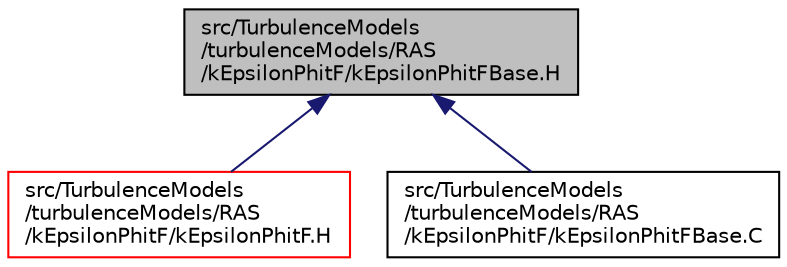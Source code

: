 digraph "src/TurbulenceModels/turbulenceModels/RAS/kEpsilonPhitF/kEpsilonPhitFBase.H"
{
  bgcolor="transparent";
  edge [fontname="Helvetica",fontsize="10",labelfontname="Helvetica",labelfontsize="10"];
  node [fontname="Helvetica",fontsize="10",shape=record];
  Node1 [label="src/TurbulenceModels\l/turbulenceModels/RAS\l/kEpsilonPhitF/kEpsilonPhitFBase.H",height=0.2,width=0.4,color="black", fillcolor="grey75", style="filled" fontcolor="black"];
  Node1 -> Node2 [dir="back",color="midnightblue",fontsize="10",style="solid",fontname="Helvetica"];
  Node2 [label="src/TurbulenceModels\l/turbulenceModels/RAS\l/kEpsilonPhitF/kEpsilonPhitF.H",height=0.2,width=0.4,color="red",URL="$kEpsilonPhitF_8H.html"];
  Node1 -> Node3 [dir="back",color="midnightblue",fontsize="10",style="solid",fontname="Helvetica"];
  Node3 [label="src/TurbulenceModels\l/turbulenceModels/RAS\l/kEpsilonPhitF/kEpsilonPhitFBase.C",height=0.2,width=0.4,color="black",URL="$kEpsilonPhitFBase_8C.html"];
}
